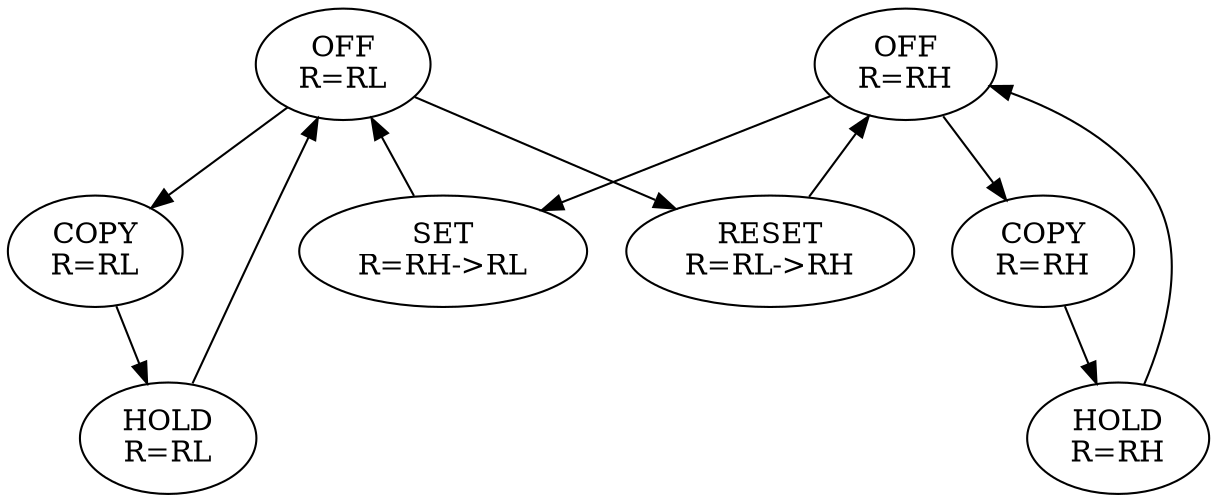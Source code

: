 digraph G {
"OFF\nR=RH"->"SET\nR=RH->RL"
"SET\nR=RH->RL"->"OFF\nR=RL"
"OFF\nR=RL"->"RESET\nR=RL->RH"
"RESET\nR=RL->RH"->"OFF\nR=RH"
"OFF\nR=RH"->"COPY\nR=RH"
"COPY\nR=RH"->"HOLD\nR=RH"
"HOLD\nR=RH"->"OFF\nR=RH"
"OFF\nR=RL"->"COPY\nR=RL"
"COPY\nR=RL"->"HOLD\nR=RL"
"HOLD\nR=RL"->"OFF\nR=RL"
{rank=same "OFF\nR=RL" "OFF\nR=RH"}
}
